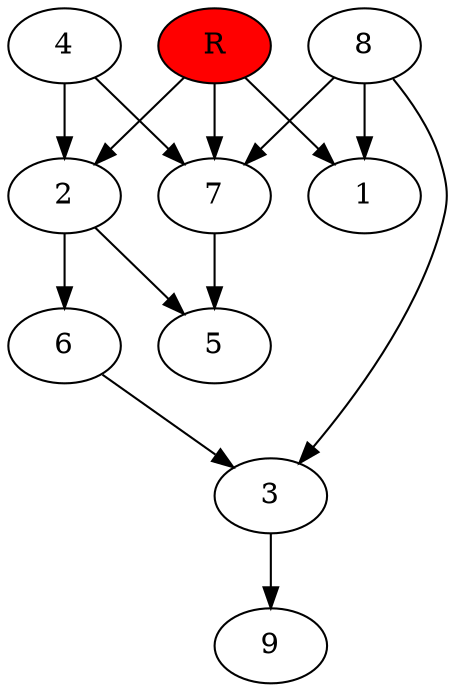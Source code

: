 digraph prb26485 {
	1
	2
	3
	4
	5
	6
	7
	8
	R [fillcolor="#ff0000" style=filled]
	2 -> 5
	2 -> 6
	3 -> 9
	4 -> 2
	4 -> 7
	6 -> 3
	7 -> 5
	8 -> 1
	8 -> 3
	8 -> 7
	R -> 1
	R -> 2
	R -> 7
}
